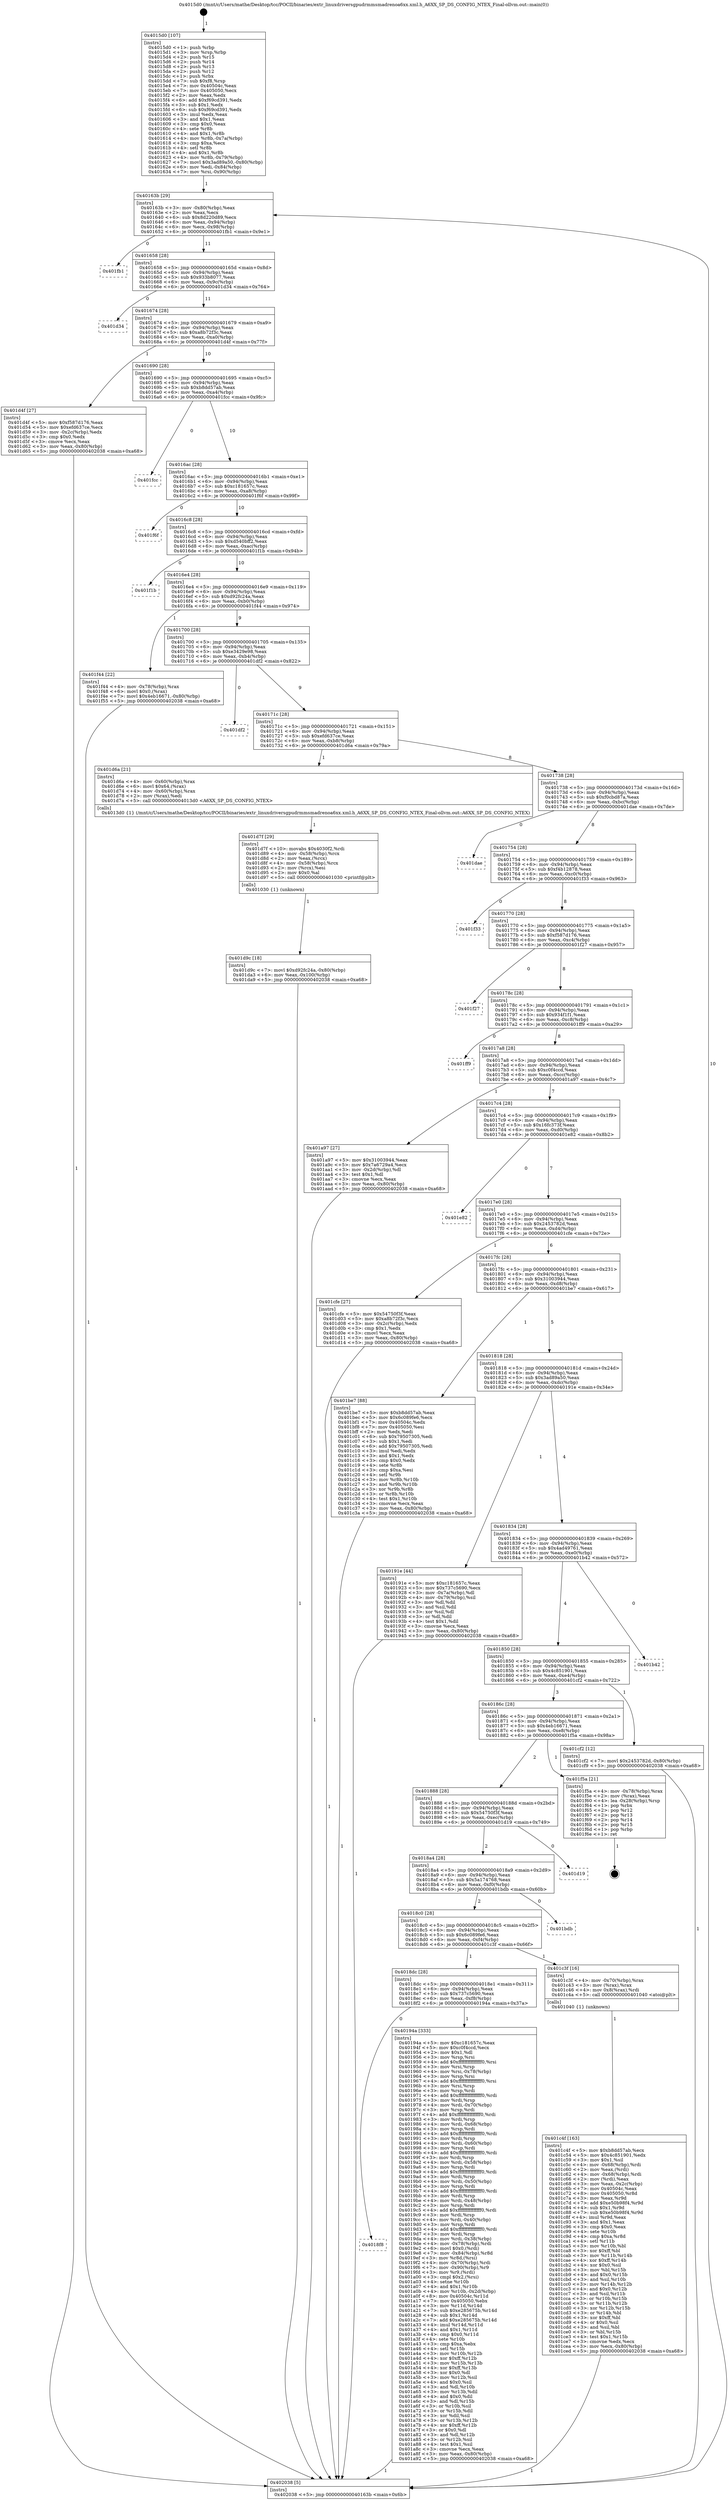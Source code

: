 digraph "0x4015d0" {
  label = "0x4015d0 (/mnt/c/Users/mathe/Desktop/tcc/POCII/binaries/extr_linuxdriversgpudrmmsmadrenoa6xx.xml.h_A6XX_SP_DS_CONFIG_NTEX_Final-ollvm.out::main(0))"
  labelloc = "t"
  node[shape=record]

  Entry [label="",width=0.3,height=0.3,shape=circle,fillcolor=black,style=filled]
  "0x40163b" [label="{
     0x40163b [29]\l
     | [instrs]\l
     &nbsp;&nbsp;0x40163b \<+3\>: mov -0x80(%rbp),%eax\l
     &nbsp;&nbsp;0x40163e \<+2\>: mov %eax,%ecx\l
     &nbsp;&nbsp;0x401640 \<+6\>: sub $0x8d220d89,%ecx\l
     &nbsp;&nbsp;0x401646 \<+6\>: mov %eax,-0x94(%rbp)\l
     &nbsp;&nbsp;0x40164c \<+6\>: mov %ecx,-0x98(%rbp)\l
     &nbsp;&nbsp;0x401652 \<+6\>: je 0000000000401fb1 \<main+0x9e1\>\l
  }"]
  "0x401fb1" [label="{
     0x401fb1\l
  }", style=dashed]
  "0x401658" [label="{
     0x401658 [28]\l
     | [instrs]\l
     &nbsp;&nbsp;0x401658 \<+5\>: jmp 000000000040165d \<main+0x8d\>\l
     &nbsp;&nbsp;0x40165d \<+6\>: mov -0x94(%rbp),%eax\l
     &nbsp;&nbsp;0x401663 \<+5\>: sub $0x933b8077,%eax\l
     &nbsp;&nbsp;0x401668 \<+6\>: mov %eax,-0x9c(%rbp)\l
     &nbsp;&nbsp;0x40166e \<+6\>: je 0000000000401d34 \<main+0x764\>\l
  }"]
  Exit [label="",width=0.3,height=0.3,shape=circle,fillcolor=black,style=filled,peripheries=2]
  "0x401d34" [label="{
     0x401d34\l
  }", style=dashed]
  "0x401674" [label="{
     0x401674 [28]\l
     | [instrs]\l
     &nbsp;&nbsp;0x401674 \<+5\>: jmp 0000000000401679 \<main+0xa9\>\l
     &nbsp;&nbsp;0x401679 \<+6\>: mov -0x94(%rbp),%eax\l
     &nbsp;&nbsp;0x40167f \<+5\>: sub $0xa8b72f3c,%eax\l
     &nbsp;&nbsp;0x401684 \<+6\>: mov %eax,-0xa0(%rbp)\l
     &nbsp;&nbsp;0x40168a \<+6\>: je 0000000000401d4f \<main+0x77f\>\l
  }"]
  "0x401d9c" [label="{
     0x401d9c [18]\l
     | [instrs]\l
     &nbsp;&nbsp;0x401d9c \<+7\>: movl $0xd92fc24a,-0x80(%rbp)\l
     &nbsp;&nbsp;0x401da3 \<+6\>: mov %eax,-0x100(%rbp)\l
     &nbsp;&nbsp;0x401da9 \<+5\>: jmp 0000000000402038 \<main+0xa68\>\l
  }"]
  "0x401d4f" [label="{
     0x401d4f [27]\l
     | [instrs]\l
     &nbsp;&nbsp;0x401d4f \<+5\>: mov $0xf587d176,%eax\l
     &nbsp;&nbsp;0x401d54 \<+5\>: mov $0xefd637ce,%ecx\l
     &nbsp;&nbsp;0x401d59 \<+3\>: mov -0x2c(%rbp),%edx\l
     &nbsp;&nbsp;0x401d5c \<+3\>: cmp $0x0,%edx\l
     &nbsp;&nbsp;0x401d5f \<+3\>: cmove %ecx,%eax\l
     &nbsp;&nbsp;0x401d62 \<+3\>: mov %eax,-0x80(%rbp)\l
     &nbsp;&nbsp;0x401d65 \<+5\>: jmp 0000000000402038 \<main+0xa68\>\l
  }"]
  "0x401690" [label="{
     0x401690 [28]\l
     | [instrs]\l
     &nbsp;&nbsp;0x401690 \<+5\>: jmp 0000000000401695 \<main+0xc5\>\l
     &nbsp;&nbsp;0x401695 \<+6\>: mov -0x94(%rbp),%eax\l
     &nbsp;&nbsp;0x40169b \<+5\>: sub $0xb8dd57ab,%eax\l
     &nbsp;&nbsp;0x4016a0 \<+6\>: mov %eax,-0xa4(%rbp)\l
     &nbsp;&nbsp;0x4016a6 \<+6\>: je 0000000000401fcc \<main+0x9fc\>\l
  }"]
  "0x401d7f" [label="{
     0x401d7f [29]\l
     | [instrs]\l
     &nbsp;&nbsp;0x401d7f \<+10\>: movabs $0x4030f2,%rdi\l
     &nbsp;&nbsp;0x401d89 \<+4\>: mov -0x58(%rbp),%rcx\l
     &nbsp;&nbsp;0x401d8d \<+2\>: mov %eax,(%rcx)\l
     &nbsp;&nbsp;0x401d8f \<+4\>: mov -0x58(%rbp),%rcx\l
     &nbsp;&nbsp;0x401d93 \<+2\>: mov (%rcx),%esi\l
     &nbsp;&nbsp;0x401d95 \<+2\>: mov $0x0,%al\l
     &nbsp;&nbsp;0x401d97 \<+5\>: call 0000000000401030 \<printf@plt\>\l
     | [calls]\l
     &nbsp;&nbsp;0x401030 \{1\} (unknown)\l
  }"]
  "0x401fcc" [label="{
     0x401fcc\l
  }", style=dashed]
  "0x4016ac" [label="{
     0x4016ac [28]\l
     | [instrs]\l
     &nbsp;&nbsp;0x4016ac \<+5\>: jmp 00000000004016b1 \<main+0xe1\>\l
     &nbsp;&nbsp;0x4016b1 \<+6\>: mov -0x94(%rbp),%eax\l
     &nbsp;&nbsp;0x4016b7 \<+5\>: sub $0xc181657c,%eax\l
     &nbsp;&nbsp;0x4016bc \<+6\>: mov %eax,-0xa8(%rbp)\l
     &nbsp;&nbsp;0x4016c2 \<+6\>: je 0000000000401f6f \<main+0x99f\>\l
  }"]
  "0x401c4f" [label="{
     0x401c4f [163]\l
     | [instrs]\l
     &nbsp;&nbsp;0x401c4f \<+5\>: mov $0xb8dd57ab,%ecx\l
     &nbsp;&nbsp;0x401c54 \<+5\>: mov $0x4c851901,%edx\l
     &nbsp;&nbsp;0x401c59 \<+3\>: mov $0x1,%sil\l
     &nbsp;&nbsp;0x401c5c \<+4\>: mov -0x68(%rbp),%rdi\l
     &nbsp;&nbsp;0x401c60 \<+2\>: mov %eax,(%rdi)\l
     &nbsp;&nbsp;0x401c62 \<+4\>: mov -0x68(%rbp),%rdi\l
     &nbsp;&nbsp;0x401c66 \<+2\>: mov (%rdi),%eax\l
     &nbsp;&nbsp;0x401c68 \<+3\>: mov %eax,-0x2c(%rbp)\l
     &nbsp;&nbsp;0x401c6b \<+7\>: mov 0x40504c,%eax\l
     &nbsp;&nbsp;0x401c72 \<+8\>: mov 0x405050,%r8d\l
     &nbsp;&nbsp;0x401c7a \<+3\>: mov %eax,%r9d\l
     &nbsp;&nbsp;0x401c7d \<+7\>: add $0xe50b98f4,%r9d\l
     &nbsp;&nbsp;0x401c84 \<+4\>: sub $0x1,%r9d\l
     &nbsp;&nbsp;0x401c88 \<+7\>: sub $0xe50b98f4,%r9d\l
     &nbsp;&nbsp;0x401c8f \<+4\>: imul %r9d,%eax\l
     &nbsp;&nbsp;0x401c93 \<+3\>: and $0x1,%eax\l
     &nbsp;&nbsp;0x401c96 \<+3\>: cmp $0x0,%eax\l
     &nbsp;&nbsp;0x401c99 \<+4\>: sete %r10b\l
     &nbsp;&nbsp;0x401c9d \<+4\>: cmp $0xa,%r8d\l
     &nbsp;&nbsp;0x401ca1 \<+4\>: setl %r11b\l
     &nbsp;&nbsp;0x401ca5 \<+3\>: mov %r10b,%bl\l
     &nbsp;&nbsp;0x401ca8 \<+3\>: xor $0xff,%bl\l
     &nbsp;&nbsp;0x401cab \<+3\>: mov %r11b,%r14b\l
     &nbsp;&nbsp;0x401cae \<+4\>: xor $0xff,%r14b\l
     &nbsp;&nbsp;0x401cb2 \<+4\>: xor $0x0,%sil\l
     &nbsp;&nbsp;0x401cb6 \<+3\>: mov %bl,%r15b\l
     &nbsp;&nbsp;0x401cb9 \<+4\>: and $0x0,%r15b\l
     &nbsp;&nbsp;0x401cbd \<+3\>: and %sil,%r10b\l
     &nbsp;&nbsp;0x401cc0 \<+3\>: mov %r14b,%r12b\l
     &nbsp;&nbsp;0x401cc3 \<+4\>: and $0x0,%r12b\l
     &nbsp;&nbsp;0x401cc7 \<+3\>: and %sil,%r11b\l
     &nbsp;&nbsp;0x401cca \<+3\>: or %r10b,%r15b\l
     &nbsp;&nbsp;0x401ccd \<+3\>: or %r11b,%r12b\l
     &nbsp;&nbsp;0x401cd0 \<+3\>: xor %r12b,%r15b\l
     &nbsp;&nbsp;0x401cd3 \<+3\>: or %r14b,%bl\l
     &nbsp;&nbsp;0x401cd6 \<+3\>: xor $0xff,%bl\l
     &nbsp;&nbsp;0x401cd9 \<+4\>: or $0x0,%sil\l
     &nbsp;&nbsp;0x401cdd \<+3\>: and %sil,%bl\l
     &nbsp;&nbsp;0x401ce0 \<+3\>: or %bl,%r15b\l
     &nbsp;&nbsp;0x401ce3 \<+4\>: test $0x1,%r15b\l
     &nbsp;&nbsp;0x401ce7 \<+3\>: cmovne %edx,%ecx\l
     &nbsp;&nbsp;0x401cea \<+3\>: mov %ecx,-0x80(%rbp)\l
     &nbsp;&nbsp;0x401ced \<+5\>: jmp 0000000000402038 \<main+0xa68\>\l
  }"]
  "0x401f6f" [label="{
     0x401f6f\l
  }", style=dashed]
  "0x4016c8" [label="{
     0x4016c8 [28]\l
     | [instrs]\l
     &nbsp;&nbsp;0x4016c8 \<+5\>: jmp 00000000004016cd \<main+0xfd\>\l
     &nbsp;&nbsp;0x4016cd \<+6\>: mov -0x94(%rbp),%eax\l
     &nbsp;&nbsp;0x4016d3 \<+5\>: sub $0xd540bff2,%eax\l
     &nbsp;&nbsp;0x4016d8 \<+6\>: mov %eax,-0xac(%rbp)\l
     &nbsp;&nbsp;0x4016de \<+6\>: je 0000000000401f1b \<main+0x94b\>\l
  }"]
  "0x4018f8" [label="{
     0x4018f8\l
  }", style=dashed]
  "0x401f1b" [label="{
     0x401f1b\l
  }", style=dashed]
  "0x4016e4" [label="{
     0x4016e4 [28]\l
     | [instrs]\l
     &nbsp;&nbsp;0x4016e4 \<+5\>: jmp 00000000004016e9 \<main+0x119\>\l
     &nbsp;&nbsp;0x4016e9 \<+6\>: mov -0x94(%rbp),%eax\l
     &nbsp;&nbsp;0x4016ef \<+5\>: sub $0xd92fc24a,%eax\l
     &nbsp;&nbsp;0x4016f4 \<+6\>: mov %eax,-0xb0(%rbp)\l
     &nbsp;&nbsp;0x4016fa \<+6\>: je 0000000000401f44 \<main+0x974\>\l
  }"]
  "0x40194a" [label="{
     0x40194a [333]\l
     | [instrs]\l
     &nbsp;&nbsp;0x40194a \<+5\>: mov $0xc181657c,%eax\l
     &nbsp;&nbsp;0x40194f \<+5\>: mov $0xc0f4ccd,%ecx\l
     &nbsp;&nbsp;0x401954 \<+2\>: mov $0x1,%dl\l
     &nbsp;&nbsp;0x401956 \<+3\>: mov %rsp,%rsi\l
     &nbsp;&nbsp;0x401959 \<+4\>: add $0xfffffffffffffff0,%rsi\l
     &nbsp;&nbsp;0x40195d \<+3\>: mov %rsi,%rsp\l
     &nbsp;&nbsp;0x401960 \<+4\>: mov %rsi,-0x78(%rbp)\l
     &nbsp;&nbsp;0x401964 \<+3\>: mov %rsp,%rsi\l
     &nbsp;&nbsp;0x401967 \<+4\>: add $0xfffffffffffffff0,%rsi\l
     &nbsp;&nbsp;0x40196b \<+3\>: mov %rsi,%rsp\l
     &nbsp;&nbsp;0x40196e \<+3\>: mov %rsp,%rdi\l
     &nbsp;&nbsp;0x401971 \<+4\>: add $0xfffffffffffffff0,%rdi\l
     &nbsp;&nbsp;0x401975 \<+3\>: mov %rdi,%rsp\l
     &nbsp;&nbsp;0x401978 \<+4\>: mov %rdi,-0x70(%rbp)\l
     &nbsp;&nbsp;0x40197c \<+3\>: mov %rsp,%rdi\l
     &nbsp;&nbsp;0x40197f \<+4\>: add $0xfffffffffffffff0,%rdi\l
     &nbsp;&nbsp;0x401983 \<+3\>: mov %rdi,%rsp\l
     &nbsp;&nbsp;0x401986 \<+4\>: mov %rdi,-0x68(%rbp)\l
     &nbsp;&nbsp;0x40198a \<+3\>: mov %rsp,%rdi\l
     &nbsp;&nbsp;0x40198d \<+4\>: add $0xfffffffffffffff0,%rdi\l
     &nbsp;&nbsp;0x401991 \<+3\>: mov %rdi,%rsp\l
     &nbsp;&nbsp;0x401994 \<+4\>: mov %rdi,-0x60(%rbp)\l
     &nbsp;&nbsp;0x401998 \<+3\>: mov %rsp,%rdi\l
     &nbsp;&nbsp;0x40199b \<+4\>: add $0xfffffffffffffff0,%rdi\l
     &nbsp;&nbsp;0x40199f \<+3\>: mov %rdi,%rsp\l
     &nbsp;&nbsp;0x4019a2 \<+4\>: mov %rdi,-0x58(%rbp)\l
     &nbsp;&nbsp;0x4019a6 \<+3\>: mov %rsp,%rdi\l
     &nbsp;&nbsp;0x4019a9 \<+4\>: add $0xfffffffffffffff0,%rdi\l
     &nbsp;&nbsp;0x4019ad \<+3\>: mov %rdi,%rsp\l
     &nbsp;&nbsp;0x4019b0 \<+4\>: mov %rdi,-0x50(%rbp)\l
     &nbsp;&nbsp;0x4019b4 \<+3\>: mov %rsp,%rdi\l
     &nbsp;&nbsp;0x4019b7 \<+4\>: add $0xfffffffffffffff0,%rdi\l
     &nbsp;&nbsp;0x4019bb \<+3\>: mov %rdi,%rsp\l
     &nbsp;&nbsp;0x4019be \<+4\>: mov %rdi,-0x48(%rbp)\l
     &nbsp;&nbsp;0x4019c2 \<+3\>: mov %rsp,%rdi\l
     &nbsp;&nbsp;0x4019c5 \<+4\>: add $0xfffffffffffffff0,%rdi\l
     &nbsp;&nbsp;0x4019c9 \<+3\>: mov %rdi,%rsp\l
     &nbsp;&nbsp;0x4019cc \<+4\>: mov %rdi,-0x40(%rbp)\l
     &nbsp;&nbsp;0x4019d0 \<+3\>: mov %rsp,%rdi\l
     &nbsp;&nbsp;0x4019d3 \<+4\>: add $0xfffffffffffffff0,%rdi\l
     &nbsp;&nbsp;0x4019d7 \<+3\>: mov %rdi,%rsp\l
     &nbsp;&nbsp;0x4019da \<+4\>: mov %rdi,-0x38(%rbp)\l
     &nbsp;&nbsp;0x4019de \<+4\>: mov -0x78(%rbp),%rdi\l
     &nbsp;&nbsp;0x4019e2 \<+6\>: movl $0x0,(%rdi)\l
     &nbsp;&nbsp;0x4019e8 \<+7\>: mov -0x84(%rbp),%r8d\l
     &nbsp;&nbsp;0x4019ef \<+3\>: mov %r8d,(%rsi)\l
     &nbsp;&nbsp;0x4019f2 \<+4\>: mov -0x70(%rbp),%rdi\l
     &nbsp;&nbsp;0x4019f6 \<+7\>: mov -0x90(%rbp),%r9\l
     &nbsp;&nbsp;0x4019fd \<+3\>: mov %r9,(%rdi)\l
     &nbsp;&nbsp;0x401a00 \<+3\>: cmpl $0x2,(%rsi)\l
     &nbsp;&nbsp;0x401a03 \<+4\>: setne %r10b\l
     &nbsp;&nbsp;0x401a07 \<+4\>: and $0x1,%r10b\l
     &nbsp;&nbsp;0x401a0b \<+4\>: mov %r10b,-0x2d(%rbp)\l
     &nbsp;&nbsp;0x401a0f \<+8\>: mov 0x40504c,%r11d\l
     &nbsp;&nbsp;0x401a17 \<+7\>: mov 0x405050,%ebx\l
     &nbsp;&nbsp;0x401a1e \<+3\>: mov %r11d,%r14d\l
     &nbsp;&nbsp;0x401a21 \<+7\>: sub $0xe285675b,%r14d\l
     &nbsp;&nbsp;0x401a28 \<+4\>: sub $0x1,%r14d\l
     &nbsp;&nbsp;0x401a2c \<+7\>: add $0xe285675b,%r14d\l
     &nbsp;&nbsp;0x401a33 \<+4\>: imul %r14d,%r11d\l
     &nbsp;&nbsp;0x401a37 \<+4\>: and $0x1,%r11d\l
     &nbsp;&nbsp;0x401a3b \<+4\>: cmp $0x0,%r11d\l
     &nbsp;&nbsp;0x401a3f \<+4\>: sete %r10b\l
     &nbsp;&nbsp;0x401a43 \<+3\>: cmp $0xa,%ebx\l
     &nbsp;&nbsp;0x401a46 \<+4\>: setl %r15b\l
     &nbsp;&nbsp;0x401a4a \<+3\>: mov %r10b,%r12b\l
     &nbsp;&nbsp;0x401a4d \<+4\>: xor $0xff,%r12b\l
     &nbsp;&nbsp;0x401a51 \<+3\>: mov %r15b,%r13b\l
     &nbsp;&nbsp;0x401a54 \<+4\>: xor $0xff,%r13b\l
     &nbsp;&nbsp;0x401a58 \<+3\>: xor $0x0,%dl\l
     &nbsp;&nbsp;0x401a5b \<+3\>: mov %r12b,%sil\l
     &nbsp;&nbsp;0x401a5e \<+4\>: and $0x0,%sil\l
     &nbsp;&nbsp;0x401a62 \<+3\>: and %dl,%r10b\l
     &nbsp;&nbsp;0x401a65 \<+3\>: mov %r13b,%dil\l
     &nbsp;&nbsp;0x401a68 \<+4\>: and $0x0,%dil\l
     &nbsp;&nbsp;0x401a6c \<+3\>: and %dl,%r15b\l
     &nbsp;&nbsp;0x401a6f \<+3\>: or %r10b,%sil\l
     &nbsp;&nbsp;0x401a72 \<+3\>: or %r15b,%dil\l
     &nbsp;&nbsp;0x401a75 \<+3\>: xor %dil,%sil\l
     &nbsp;&nbsp;0x401a78 \<+3\>: or %r13b,%r12b\l
     &nbsp;&nbsp;0x401a7b \<+4\>: xor $0xff,%r12b\l
     &nbsp;&nbsp;0x401a7f \<+3\>: or $0x0,%dl\l
     &nbsp;&nbsp;0x401a82 \<+3\>: and %dl,%r12b\l
     &nbsp;&nbsp;0x401a85 \<+3\>: or %r12b,%sil\l
     &nbsp;&nbsp;0x401a88 \<+4\>: test $0x1,%sil\l
     &nbsp;&nbsp;0x401a8c \<+3\>: cmovne %ecx,%eax\l
     &nbsp;&nbsp;0x401a8f \<+3\>: mov %eax,-0x80(%rbp)\l
     &nbsp;&nbsp;0x401a92 \<+5\>: jmp 0000000000402038 \<main+0xa68\>\l
  }"]
  "0x401f44" [label="{
     0x401f44 [22]\l
     | [instrs]\l
     &nbsp;&nbsp;0x401f44 \<+4\>: mov -0x78(%rbp),%rax\l
     &nbsp;&nbsp;0x401f48 \<+6\>: movl $0x0,(%rax)\l
     &nbsp;&nbsp;0x401f4e \<+7\>: movl $0x4eb16671,-0x80(%rbp)\l
     &nbsp;&nbsp;0x401f55 \<+5\>: jmp 0000000000402038 \<main+0xa68\>\l
  }"]
  "0x401700" [label="{
     0x401700 [28]\l
     | [instrs]\l
     &nbsp;&nbsp;0x401700 \<+5\>: jmp 0000000000401705 \<main+0x135\>\l
     &nbsp;&nbsp;0x401705 \<+6\>: mov -0x94(%rbp),%eax\l
     &nbsp;&nbsp;0x40170b \<+5\>: sub $0xe3429e98,%eax\l
     &nbsp;&nbsp;0x401710 \<+6\>: mov %eax,-0xb4(%rbp)\l
     &nbsp;&nbsp;0x401716 \<+6\>: je 0000000000401df2 \<main+0x822\>\l
  }"]
  "0x4018dc" [label="{
     0x4018dc [28]\l
     | [instrs]\l
     &nbsp;&nbsp;0x4018dc \<+5\>: jmp 00000000004018e1 \<main+0x311\>\l
     &nbsp;&nbsp;0x4018e1 \<+6\>: mov -0x94(%rbp),%eax\l
     &nbsp;&nbsp;0x4018e7 \<+5\>: sub $0x737c5690,%eax\l
     &nbsp;&nbsp;0x4018ec \<+6\>: mov %eax,-0xf8(%rbp)\l
     &nbsp;&nbsp;0x4018f2 \<+6\>: je 000000000040194a \<main+0x37a\>\l
  }"]
  "0x401df2" [label="{
     0x401df2\l
  }", style=dashed]
  "0x40171c" [label="{
     0x40171c [28]\l
     | [instrs]\l
     &nbsp;&nbsp;0x40171c \<+5\>: jmp 0000000000401721 \<main+0x151\>\l
     &nbsp;&nbsp;0x401721 \<+6\>: mov -0x94(%rbp),%eax\l
     &nbsp;&nbsp;0x401727 \<+5\>: sub $0xefd637ce,%eax\l
     &nbsp;&nbsp;0x40172c \<+6\>: mov %eax,-0xb8(%rbp)\l
     &nbsp;&nbsp;0x401732 \<+6\>: je 0000000000401d6a \<main+0x79a\>\l
  }"]
  "0x401c3f" [label="{
     0x401c3f [16]\l
     | [instrs]\l
     &nbsp;&nbsp;0x401c3f \<+4\>: mov -0x70(%rbp),%rax\l
     &nbsp;&nbsp;0x401c43 \<+3\>: mov (%rax),%rax\l
     &nbsp;&nbsp;0x401c46 \<+4\>: mov 0x8(%rax),%rdi\l
     &nbsp;&nbsp;0x401c4a \<+5\>: call 0000000000401040 \<atoi@plt\>\l
     | [calls]\l
     &nbsp;&nbsp;0x401040 \{1\} (unknown)\l
  }"]
  "0x401d6a" [label="{
     0x401d6a [21]\l
     | [instrs]\l
     &nbsp;&nbsp;0x401d6a \<+4\>: mov -0x60(%rbp),%rax\l
     &nbsp;&nbsp;0x401d6e \<+6\>: movl $0x64,(%rax)\l
     &nbsp;&nbsp;0x401d74 \<+4\>: mov -0x60(%rbp),%rax\l
     &nbsp;&nbsp;0x401d78 \<+2\>: mov (%rax),%edi\l
     &nbsp;&nbsp;0x401d7a \<+5\>: call 00000000004013d0 \<A6XX_SP_DS_CONFIG_NTEX\>\l
     | [calls]\l
     &nbsp;&nbsp;0x4013d0 \{1\} (/mnt/c/Users/mathe/Desktop/tcc/POCII/binaries/extr_linuxdriversgpudrmmsmadrenoa6xx.xml.h_A6XX_SP_DS_CONFIG_NTEX_Final-ollvm.out::A6XX_SP_DS_CONFIG_NTEX)\l
  }"]
  "0x401738" [label="{
     0x401738 [28]\l
     | [instrs]\l
     &nbsp;&nbsp;0x401738 \<+5\>: jmp 000000000040173d \<main+0x16d\>\l
     &nbsp;&nbsp;0x40173d \<+6\>: mov -0x94(%rbp),%eax\l
     &nbsp;&nbsp;0x401743 \<+5\>: sub $0xf0cbd87a,%eax\l
     &nbsp;&nbsp;0x401748 \<+6\>: mov %eax,-0xbc(%rbp)\l
     &nbsp;&nbsp;0x40174e \<+6\>: je 0000000000401dae \<main+0x7de\>\l
  }"]
  "0x4018c0" [label="{
     0x4018c0 [28]\l
     | [instrs]\l
     &nbsp;&nbsp;0x4018c0 \<+5\>: jmp 00000000004018c5 \<main+0x2f5\>\l
     &nbsp;&nbsp;0x4018c5 \<+6\>: mov -0x94(%rbp),%eax\l
     &nbsp;&nbsp;0x4018cb \<+5\>: sub $0x6c089fe6,%eax\l
     &nbsp;&nbsp;0x4018d0 \<+6\>: mov %eax,-0xf4(%rbp)\l
     &nbsp;&nbsp;0x4018d6 \<+6\>: je 0000000000401c3f \<main+0x66f\>\l
  }"]
  "0x401dae" [label="{
     0x401dae\l
  }", style=dashed]
  "0x401754" [label="{
     0x401754 [28]\l
     | [instrs]\l
     &nbsp;&nbsp;0x401754 \<+5\>: jmp 0000000000401759 \<main+0x189\>\l
     &nbsp;&nbsp;0x401759 \<+6\>: mov -0x94(%rbp),%eax\l
     &nbsp;&nbsp;0x40175f \<+5\>: sub $0xf4b12878,%eax\l
     &nbsp;&nbsp;0x401764 \<+6\>: mov %eax,-0xc0(%rbp)\l
     &nbsp;&nbsp;0x40176a \<+6\>: je 0000000000401f33 \<main+0x963\>\l
  }"]
  "0x401bdb" [label="{
     0x401bdb\l
  }", style=dashed]
  "0x401f33" [label="{
     0x401f33\l
  }", style=dashed]
  "0x401770" [label="{
     0x401770 [28]\l
     | [instrs]\l
     &nbsp;&nbsp;0x401770 \<+5\>: jmp 0000000000401775 \<main+0x1a5\>\l
     &nbsp;&nbsp;0x401775 \<+6\>: mov -0x94(%rbp),%eax\l
     &nbsp;&nbsp;0x40177b \<+5\>: sub $0xf587d176,%eax\l
     &nbsp;&nbsp;0x401780 \<+6\>: mov %eax,-0xc4(%rbp)\l
     &nbsp;&nbsp;0x401786 \<+6\>: je 0000000000401f27 \<main+0x957\>\l
  }"]
  "0x4018a4" [label="{
     0x4018a4 [28]\l
     | [instrs]\l
     &nbsp;&nbsp;0x4018a4 \<+5\>: jmp 00000000004018a9 \<main+0x2d9\>\l
     &nbsp;&nbsp;0x4018a9 \<+6\>: mov -0x94(%rbp),%eax\l
     &nbsp;&nbsp;0x4018af \<+5\>: sub $0x5a174768,%eax\l
     &nbsp;&nbsp;0x4018b4 \<+6\>: mov %eax,-0xf0(%rbp)\l
     &nbsp;&nbsp;0x4018ba \<+6\>: je 0000000000401bdb \<main+0x60b\>\l
  }"]
  "0x401f27" [label="{
     0x401f27\l
  }", style=dashed]
  "0x40178c" [label="{
     0x40178c [28]\l
     | [instrs]\l
     &nbsp;&nbsp;0x40178c \<+5\>: jmp 0000000000401791 \<main+0x1c1\>\l
     &nbsp;&nbsp;0x401791 \<+6\>: mov -0x94(%rbp),%eax\l
     &nbsp;&nbsp;0x401797 \<+5\>: sub $0x934f1f1,%eax\l
     &nbsp;&nbsp;0x40179c \<+6\>: mov %eax,-0xc8(%rbp)\l
     &nbsp;&nbsp;0x4017a2 \<+6\>: je 0000000000401ff9 \<main+0xa29\>\l
  }"]
  "0x401d19" [label="{
     0x401d19\l
  }", style=dashed]
  "0x401ff9" [label="{
     0x401ff9\l
  }", style=dashed]
  "0x4017a8" [label="{
     0x4017a8 [28]\l
     | [instrs]\l
     &nbsp;&nbsp;0x4017a8 \<+5\>: jmp 00000000004017ad \<main+0x1dd\>\l
     &nbsp;&nbsp;0x4017ad \<+6\>: mov -0x94(%rbp),%eax\l
     &nbsp;&nbsp;0x4017b3 \<+5\>: sub $0xc0f4ccd,%eax\l
     &nbsp;&nbsp;0x4017b8 \<+6\>: mov %eax,-0xcc(%rbp)\l
     &nbsp;&nbsp;0x4017be \<+6\>: je 0000000000401a97 \<main+0x4c7\>\l
  }"]
  "0x401888" [label="{
     0x401888 [28]\l
     | [instrs]\l
     &nbsp;&nbsp;0x401888 \<+5\>: jmp 000000000040188d \<main+0x2bd\>\l
     &nbsp;&nbsp;0x40188d \<+6\>: mov -0x94(%rbp),%eax\l
     &nbsp;&nbsp;0x401893 \<+5\>: sub $0x54750f3f,%eax\l
     &nbsp;&nbsp;0x401898 \<+6\>: mov %eax,-0xec(%rbp)\l
     &nbsp;&nbsp;0x40189e \<+6\>: je 0000000000401d19 \<main+0x749\>\l
  }"]
  "0x401a97" [label="{
     0x401a97 [27]\l
     | [instrs]\l
     &nbsp;&nbsp;0x401a97 \<+5\>: mov $0x31003944,%eax\l
     &nbsp;&nbsp;0x401a9c \<+5\>: mov $0x7a6729a4,%ecx\l
     &nbsp;&nbsp;0x401aa1 \<+3\>: mov -0x2d(%rbp),%dl\l
     &nbsp;&nbsp;0x401aa4 \<+3\>: test $0x1,%dl\l
     &nbsp;&nbsp;0x401aa7 \<+3\>: cmovne %ecx,%eax\l
     &nbsp;&nbsp;0x401aaa \<+3\>: mov %eax,-0x80(%rbp)\l
     &nbsp;&nbsp;0x401aad \<+5\>: jmp 0000000000402038 \<main+0xa68\>\l
  }"]
  "0x4017c4" [label="{
     0x4017c4 [28]\l
     | [instrs]\l
     &nbsp;&nbsp;0x4017c4 \<+5\>: jmp 00000000004017c9 \<main+0x1f9\>\l
     &nbsp;&nbsp;0x4017c9 \<+6\>: mov -0x94(%rbp),%eax\l
     &nbsp;&nbsp;0x4017cf \<+5\>: sub $0x16fc373f,%eax\l
     &nbsp;&nbsp;0x4017d4 \<+6\>: mov %eax,-0xd0(%rbp)\l
     &nbsp;&nbsp;0x4017da \<+6\>: je 0000000000401e82 \<main+0x8b2\>\l
  }"]
  "0x401f5a" [label="{
     0x401f5a [21]\l
     | [instrs]\l
     &nbsp;&nbsp;0x401f5a \<+4\>: mov -0x78(%rbp),%rax\l
     &nbsp;&nbsp;0x401f5e \<+2\>: mov (%rax),%eax\l
     &nbsp;&nbsp;0x401f60 \<+4\>: lea -0x28(%rbp),%rsp\l
     &nbsp;&nbsp;0x401f64 \<+1\>: pop %rbx\l
     &nbsp;&nbsp;0x401f65 \<+2\>: pop %r12\l
     &nbsp;&nbsp;0x401f67 \<+2\>: pop %r13\l
     &nbsp;&nbsp;0x401f69 \<+2\>: pop %r14\l
     &nbsp;&nbsp;0x401f6b \<+2\>: pop %r15\l
     &nbsp;&nbsp;0x401f6d \<+1\>: pop %rbp\l
     &nbsp;&nbsp;0x401f6e \<+1\>: ret\l
  }"]
  "0x401e82" [label="{
     0x401e82\l
  }", style=dashed]
  "0x4017e0" [label="{
     0x4017e0 [28]\l
     | [instrs]\l
     &nbsp;&nbsp;0x4017e0 \<+5\>: jmp 00000000004017e5 \<main+0x215\>\l
     &nbsp;&nbsp;0x4017e5 \<+6\>: mov -0x94(%rbp),%eax\l
     &nbsp;&nbsp;0x4017eb \<+5\>: sub $0x2453782d,%eax\l
     &nbsp;&nbsp;0x4017f0 \<+6\>: mov %eax,-0xd4(%rbp)\l
     &nbsp;&nbsp;0x4017f6 \<+6\>: je 0000000000401cfe \<main+0x72e\>\l
  }"]
  "0x40186c" [label="{
     0x40186c [28]\l
     | [instrs]\l
     &nbsp;&nbsp;0x40186c \<+5\>: jmp 0000000000401871 \<main+0x2a1\>\l
     &nbsp;&nbsp;0x401871 \<+6\>: mov -0x94(%rbp),%eax\l
     &nbsp;&nbsp;0x401877 \<+5\>: sub $0x4eb16671,%eax\l
     &nbsp;&nbsp;0x40187c \<+6\>: mov %eax,-0xe8(%rbp)\l
     &nbsp;&nbsp;0x401882 \<+6\>: je 0000000000401f5a \<main+0x98a\>\l
  }"]
  "0x401cfe" [label="{
     0x401cfe [27]\l
     | [instrs]\l
     &nbsp;&nbsp;0x401cfe \<+5\>: mov $0x54750f3f,%eax\l
     &nbsp;&nbsp;0x401d03 \<+5\>: mov $0xa8b72f3c,%ecx\l
     &nbsp;&nbsp;0x401d08 \<+3\>: mov -0x2c(%rbp),%edx\l
     &nbsp;&nbsp;0x401d0b \<+3\>: cmp $0x1,%edx\l
     &nbsp;&nbsp;0x401d0e \<+3\>: cmovl %ecx,%eax\l
     &nbsp;&nbsp;0x401d11 \<+3\>: mov %eax,-0x80(%rbp)\l
     &nbsp;&nbsp;0x401d14 \<+5\>: jmp 0000000000402038 \<main+0xa68\>\l
  }"]
  "0x4017fc" [label="{
     0x4017fc [28]\l
     | [instrs]\l
     &nbsp;&nbsp;0x4017fc \<+5\>: jmp 0000000000401801 \<main+0x231\>\l
     &nbsp;&nbsp;0x401801 \<+6\>: mov -0x94(%rbp),%eax\l
     &nbsp;&nbsp;0x401807 \<+5\>: sub $0x31003944,%eax\l
     &nbsp;&nbsp;0x40180c \<+6\>: mov %eax,-0xd8(%rbp)\l
     &nbsp;&nbsp;0x401812 \<+6\>: je 0000000000401be7 \<main+0x617\>\l
  }"]
  "0x401cf2" [label="{
     0x401cf2 [12]\l
     | [instrs]\l
     &nbsp;&nbsp;0x401cf2 \<+7\>: movl $0x2453782d,-0x80(%rbp)\l
     &nbsp;&nbsp;0x401cf9 \<+5\>: jmp 0000000000402038 \<main+0xa68\>\l
  }"]
  "0x401be7" [label="{
     0x401be7 [88]\l
     | [instrs]\l
     &nbsp;&nbsp;0x401be7 \<+5\>: mov $0xb8dd57ab,%eax\l
     &nbsp;&nbsp;0x401bec \<+5\>: mov $0x6c089fe6,%ecx\l
     &nbsp;&nbsp;0x401bf1 \<+7\>: mov 0x40504c,%edx\l
     &nbsp;&nbsp;0x401bf8 \<+7\>: mov 0x405050,%esi\l
     &nbsp;&nbsp;0x401bff \<+2\>: mov %edx,%edi\l
     &nbsp;&nbsp;0x401c01 \<+6\>: sub $0x79507305,%edi\l
     &nbsp;&nbsp;0x401c07 \<+3\>: sub $0x1,%edi\l
     &nbsp;&nbsp;0x401c0a \<+6\>: add $0x79507305,%edi\l
     &nbsp;&nbsp;0x401c10 \<+3\>: imul %edi,%edx\l
     &nbsp;&nbsp;0x401c13 \<+3\>: and $0x1,%edx\l
     &nbsp;&nbsp;0x401c16 \<+3\>: cmp $0x0,%edx\l
     &nbsp;&nbsp;0x401c19 \<+4\>: sete %r8b\l
     &nbsp;&nbsp;0x401c1d \<+3\>: cmp $0xa,%esi\l
     &nbsp;&nbsp;0x401c20 \<+4\>: setl %r9b\l
     &nbsp;&nbsp;0x401c24 \<+3\>: mov %r8b,%r10b\l
     &nbsp;&nbsp;0x401c27 \<+3\>: and %r9b,%r10b\l
     &nbsp;&nbsp;0x401c2a \<+3\>: xor %r9b,%r8b\l
     &nbsp;&nbsp;0x401c2d \<+3\>: or %r8b,%r10b\l
     &nbsp;&nbsp;0x401c30 \<+4\>: test $0x1,%r10b\l
     &nbsp;&nbsp;0x401c34 \<+3\>: cmovne %ecx,%eax\l
     &nbsp;&nbsp;0x401c37 \<+3\>: mov %eax,-0x80(%rbp)\l
     &nbsp;&nbsp;0x401c3a \<+5\>: jmp 0000000000402038 \<main+0xa68\>\l
  }"]
  "0x401818" [label="{
     0x401818 [28]\l
     | [instrs]\l
     &nbsp;&nbsp;0x401818 \<+5\>: jmp 000000000040181d \<main+0x24d\>\l
     &nbsp;&nbsp;0x40181d \<+6\>: mov -0x94(%rbp),%eax\l
     &nbsp;&nbsp;0x401823 \<+5\>: sub $0x3ad89a50,%eax\l
     &nbsp;&nbsp;0x401828 \<+6\>: mov %eax,-0xdc(%rbp)\l
     &nbsp;&nbsp;0x40182e \<+6\>: je 000000000040191e \<main+0x34e\>\l
  }"]
  "0x401850" [label="{
     0x401850 [28]\l
     | [instrs]\l
     &nbsp;&nbsp;0x401850 \<+5\>: jmp 0000000000401855 \<main+0x285\>\l
     &nbsp;&nbsp;0x401855 \<+6\>: mov -0x94(%rbp),%eax\l
     &nbsp;&nbsp;0x40185b \<+5\>: sub $0x4c851901,%eax\l
     &nbsp;&nbsp;0x401860 \<+6\>: mov %eax,-0xe4(%rbp)\l
     &nbsp;&nbsp;0x401866 \<+6\>: je 0000000000401cf2 \<main+0x722\>\l
  }"]
  "0x40191e" [label="{
     0x40191e [44]\l
     | [instrs]\l
     &nbsp;&nbsp;0x40191e \<+5\>: mov $0xc181657c,%eax\l
     &nbsp;&nbsp;0x401923 \<+5\>: mov $0x737c5690,%ecx\l
     &nbsp;&nbsp;0x401928 \<+3\>: mov -0x7a(%rbp),%dl\l
     &nbsp;&nbsp;0x40192b \<+4\>: mov -0x79(%rbp),%sil\l
     &nbsp;&nbsp;0x40192f \<+3\>: mov %dl,%dil\l
     &nbsp;&nbsp;0x401932 \<+3\>: and %sil,%dil\l
     &nbsp;&nbsp;0x401935 \<+3\>: xor %sil,%dl\l
     &nbsp;&nbsp;0x401938 \<+3\>: or %dl,%dil\l
     &nbsp;&nbsp;0x40193b \<+4\>: test $0x1,%dil\l
     &nbsp;&nbsp;0x40193f \<+3\>: cmovne %ecx,%eax\l
     &nbsp;&nbsp;0x401942 \<+3\>: mov %eax,-0x80(%rbp)\l
     &nbsp;&nbsp;0x401945 \<+5\>: jmp 0000000000402038 \<main+0xa68\>\l
  }"]
  "0x401834" [label="{
     0x401834 [28]\l
     | [instrs]\l
     &nbsp;&nbsp;0x401834 \<+5\>: jmp 0000000000401839 \<main+0x269\>\l
     &nbsp;&nbsp;0x401839 \<+6\>: mov -0x94(%rbp),%eax\l
     &nbsp;&nbsp;0x40183f \<+5\>: sub $0x4ad49761,%eax\l
     &nbsp;&nbsp;0x401844 \<+6\>: mov %eax,-0xe0(%rbp)\l
     &nbsp;&nbsp;0x40184a \<+6\>: je 0000000000401b42 \<main+0x572\>\l
  }"]
  "0x402038" [label="{
     0x402038 [5]\l
     | [instrs]\l
     &nbsp;&nbsp;0x402038 \<+5\>: jmp 000000000040163b \<main+0x6b\>\l
  }"]
  "0x4015d0" [label="{
     0x4015d0 [107]\l
     | [instrs]\l
     &nbsp;&nbsp;0x4015d0 \<+1\>: push %rbp\l
     &nbsp;&nbsp;0x4015d1 \<+3\>: mov %rsp,%rbp\l
     &nbsp;&nbsp;0x4015d4 \<+2\>: push %r15\l
     &nbsp;&nbsp;0x4015d6 \<+2\>: push %r14\l
     &nbsp;&nbsp;0x4015d8 \<+2\>: push %r13\l
     &nbsp;&nbsp;0x4015da \<+2\>: push %r12\l
     &nbsp;&nbsp;0x4015dc \<+1\>: push %rbx\l
     &nbsp;&nbsp;0x4015dd \<+7\>: sub $0xf8,%rsp\l
     &nbsp;&nbsp;0x4015e4 \<+7\>: mov 0x40504c,%eax\l
     &nbsp;&nbsp;0x4015eb \<+7\>: mov 0x405050,%ecx\l
     &nbsp;&nbsp;0x4015f2 \<+2\>: mov %eax,%edx\l
     &nbsp;&nbsp;0x4015f4 \<+6\>: add $0xf69cd391,%edx\l
     &nbsp;&nbsp;0x4015fa \<+3\>: sub $0x1,%edx\l
     &nbsp;&nbsp;0x4015fd \<+6\>: sub $0xf69cd391,%edx\l
     &nbsp;&nbsp;0x401603 \<+3\>: imul %edx,%eax\l
     &nbsp;&nbsp;0x401606 \<+3\>: and $0x1,%eax\l
     &nbsp;&nbsp;0x401609 \<+3\>: cmp $0x0,%eax\l
     &nbsp;&nbsp;0x40160c \<+4\>: sete %r8b\l
     &nbsp;&nbsp;0x401610 \<+4\>: and $0x1,%r8b\l
     &nbsp;&nbsp;0x401614 \<+4\>: mov %r8b,-0x7a(%rbp)\l
     &nbsp;&nbsp;0x401618 \<+3\>: cmp $0xa,%ecx\l
     &nbsp;&nbsp;0x40161b \<+4\>: setl %r8b\l
     &nbsp;&nbsp;0x40161f \<+4\>: and $0x1,%r8b\l
     &nbsp;&nbsp;0x401623 \<+4\>: mov %r8b,-0x79(%rbp)\l
     &nbsp;&nbsp;0x401627 \<+7\>: movl $0x3ad89a50,-0x80(%rbp)\l
     &nbsp;&nbsp;0x40162e \<+6\>: mov %edi,-0x84(%rbp)\l
     &nbsp;&nbsp;0x401634 \<+7\>: mov %rsi,-0x90(%rbp)\l
  }"]
  "0x401b42" [label="{
     0x401b42\l
  }", style=dashed]
  Entry -> "0x4015d0" [label=" 1"]
  "0x40163b" -> "0x401fb1" [label=" 0"]
  "0x40163b" -> "0x401658" [label=" 11"]
  "0x401f5a" -> Exit [label=" 1"]
  "0x401658" -> "0x401d34" [label=" 0"]
  "0x401658" -> "0x401674" [label=" 11"]
  "0x401f44" -> "0x402038" [label=" 1"]
  "0x401674" -> "0x401d4f" [label=" 1"]
  "0x401674" -> "0x401690" [label=" 10"]
  "0x401d9c" -> "0x402038" [label=" 1"]
  "0x401690" -> "0x401fcc" [label=" 0"]
  "0x401690" -> "0x4016ac" [label=" 10"]
  "0x401d7f" -> "0x401d9c" [label=" 1"]
  "0x4016ac" -> "0x401f6f" [label=" 0"]
  "0x4016ac" -> "0x4016c8" [label=" 10"]
  "0x401d6a" -> "0x401d7f" [label=" 1"]
  "0x4016c8" -> "0x401f1b" [label=" 0"]
  "0x4016c8" -> "0x4016e4" [label=" 10"]
  "0x401cfe" -> "0x402038" [label=" 1"]
  "0x4016e4" -> "0x401f44" [label=" 1"]
  "0x4016e4" -> "0x401700" [label=" 9"]
  "0x401cf2" -> "0x402038" [label=" 1"]
  "0x401700" -> "0x401df2" [label=" 0"]
  "0x401700" -> "0x40171c" [label=" 9"]
  "0x401c3f" -> "0x401c4f" [label=" 1"]
  "0x40171c" -> "0x401d6a" [label=" 1"]
  "0x40171c" -> "0x401738" [label=" 8"]
  "0x401be7" -> "0x402038" [label=" 1"]
  "0x401738" -> "0x401dae" [label=" 0"]
  "0x401738" -> "0x401754" [label=" 8"]
  "0x40194a" -> "0x402038" [label=" 1"]
  "0x401754" -> "0x401f33" [label=" 0"]
  "0x401754" -> "0x401770" [label=" 8"]
  "0x401d4f" -> "0x402038" [label=" 1"]
  "0x401770" -> "0x401f27" [label=" 0"]
  "0x401770" -> "0x40178c" [label=" 8"]
  "0x4018dc" -> "0x40194a" [label=" 1"]
  "0x40178c" -> "0x401ff9" [label=" 0"]
  "0x40178c" -> "0x4017a8" [label=" 8"]
  "0x401c4f" -> "0x402038" [label=" 1"]
  "0x4017a8" -> "0x401a97" [label=" 1"]
  "0x4017a8" -> "0x4017c4" [label=" 7"]
  "0x4018c0" -> "0x401c3f" [label=" 1"]
  "0x4017c4" -> "0x401e82" [label=" 0"]
  "0x4017c4" -> "0x4017e0" [label=" 7"]
  "0x401a97" -> "0x402038" [label=" 1"]
  "0x4017e0" -> "0x401cfe" [label=" 1"]
  "0x4017e0" -> "0x4017fc" [label=" 6"]
  "0x4018a4" -> "0x401bdb" [label=" 0"]
  "0x4017fc" -> "0x401be7" [label=" 1"]
  "0x4017fc" -> "0x401818" [label=" 5"]
  "0x4018dc" -> "0x4018f8" [label=" 0"]
  "0x401818" -> "0x40191e" [label=" 1"]
  "0x401818" -> "0x401834" [label=" 4"]
  "0x40191e" -> "0x402038" [label=" 1"]
  "0x4015d0" -> "0x40163b" [label=" 1"]
  "0x402038" -> "0x40163b" [label=" 10"]
  "0x401888" -> "0x401d19" [label=" 0"]
  "0x401834" -> "0x401b42" [label=" 0"]
  "0x401834" -> "0x401850" [label=" 4"]
  "0x401888" -> "0x4018a4" [label=" 2"]
  "0x401850" -> "0x401cf2" [label=" 1"]
  "0x401850" -> "0x40186c" [label=" 3"]
  "0x4018a4" -> "0x4018c0" [label=" 2"]
  "0x40186c" -> "0x401f5a" [label=" 1"]
  "0x40186c" -> "0x401888" [label=" 2"]
  "0x4018c0" -> "0x4018dc" [label=" 1"]
}
